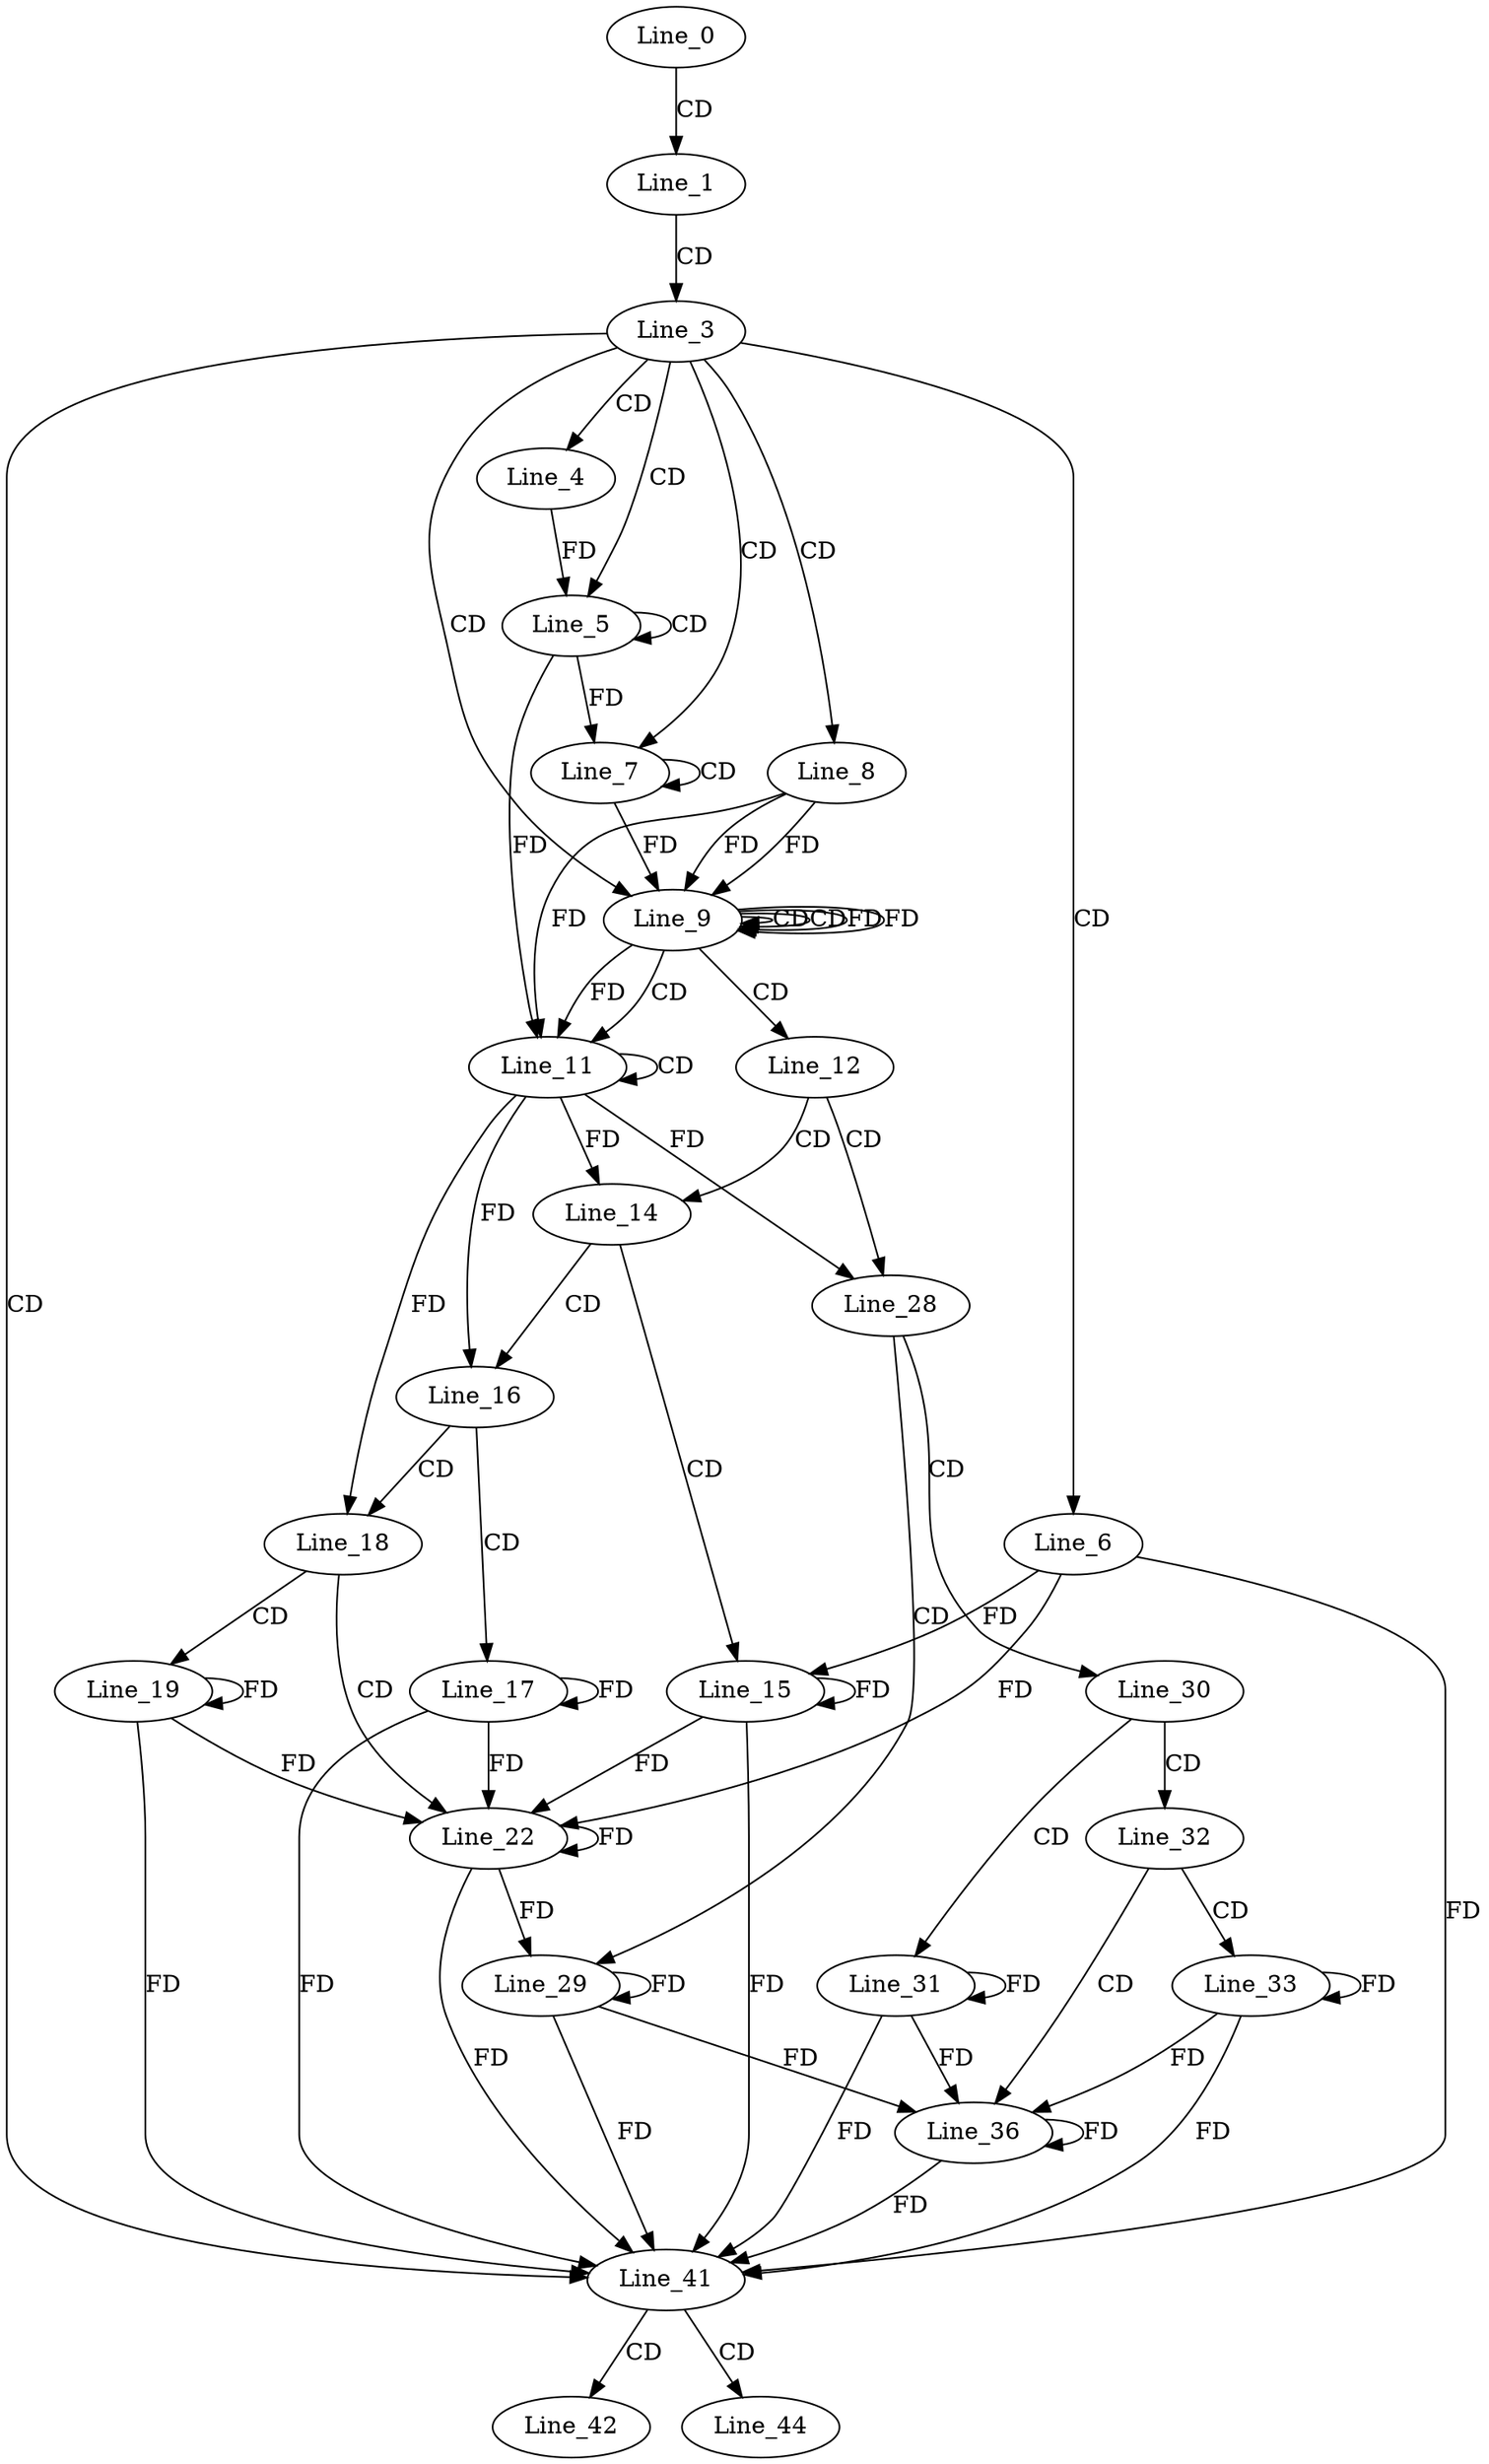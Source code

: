 digraph G {
  Line_0;
  Line_1;
  Line_3;
  Line_4;
  Line_5;
  Line_5;
  Line_6;
  Line_7;
  Line_7;
  Line_8;
  Line_9;
  Line_9;
  Line_9;
  Line_11;
  Line_11;
  Line_12;
  Line_14;
  Line_15;
  Line_16;
  Line_17;
  Line_18;
  Line_19;
  Line_22;
  Line_28;
  Line_29;
  Line_30;
  Line_31;
  Line_32;
  Line_33;
  Line_36;
  Line_41;
  Line_42;
  Line_44;
  Line_0 -> Line_1 [ label="CD" ];
  Line_1 -> Line_3 [ label="CD" ];
  Line_3 -> Line_4 [ label="CD" ];
  Line_3 -> Line_5 [ label="CD" ];
  Line_5 -> Line_5 [ label="CD" ];
  Line_4 -> Line_5 [ label="FD" ];
  Line_3 -> Line_6 [ label="CD" ];
  Line_3 -> Line_7 [ label="CD" ];
  Line_7 -> Line_7 [ label="CD" ];
  Line_5 -> Line_7 [ label="FD" ];
  Line_3 -> Line_8 [ label="CD" ];
  Line_3 -> Line_9 [ label="CD" ];
  Line_9 -> Line_9 [ label="CD" ];
  Line_8 -> Line_9 [ label="FD" ];
  Line_7 -> Line_9 [ label="FD" ];
  Line_9 -> Line_9 [ label="CD" ];
  Line_9 -> Line_9 [ label="FD" ];
  Line_8 -> Line_9 [ label="FD" ];
  Line_9 -> Line_11 [ label="CD" ];
  Line_11 -> Line_11 [ label="CD" ];
  Line_5 -> Line_11 [ label="FD" ];
  Line_9 -> Line_11 [ label="FD" ];
  Line_8 -> Line_11 [ label="FD" ];
  Line_9 -> Line_12 [ label="CD" ];
  Line_12 -> Line_14 [ label="CD" ];
  Line_11 -> Line_14 [ label="FD" ];
  Line_14 -> Line_15 [ label="CD" ];
  Line_15 -> Line_15 [ label="FD" ];
  Line_6 -> Line_15 [ label="FD" ];
  Line_14 -> Line_16 [ label="CD" ];
  Line_11 -> Line_16 [ label="FD" ];
  Line_16 -> Line_17 [ label="CD" ];
  Line_17 -> Line_17 [ label="FD" ];
  Line_16 -> Line_18 [ label="CD" ];
  Line_11 -> Line_18 [ label="FD" ];
  Line_18 -> Line_19 [ label="CD" ];
  Line_19 -> Line_19 [ label="FD" ];
  Line_18 -> Line_22 [ label="CD" ];
  Line_15 -> Line_22 [ label="FD" ];
  Line_17 -> Line_22 [ label="FD" ];
  Line_19 -> Line_22 [ label="FD" ];
  Line_22 -> Line_22 [ label="FD" ];
  Line_6 -> Line_22 [ label="FD" ];
  Line_12 -> Line_28 [ label="CD" ];
  Line_11 -> Line_28 [ label="FD" ];
  Line_28 -> Line_29 [ label="CD" ];
  Line_22 -> Line_29 [ label="FD" ];
  Line_29 -> Line_29 [ label="FD" ];
  Line_28 -> Line_30 [ label="CD" ];
  Line_30 -> Line_31 [ label="CD" ];
  Line_31 -> Line_31 [ label="FD" ];
  Line_30 -> Line_32 [ label="CD" ];
  Line_32 -> Line_33 [ label="CD" ];
  Line_33 -> Line_33 [ label="FD" ];
  Line_32 -> Line_36 [ label="CD" ];
  Line_29 -> Line_36 [ label="FD" ];
  Line_31 -> Line_36 [ label="FD" ];
  Line_33 -> Line_36 [ label="FD" ];
  Line_36 -> Line_36 [ label="FD" ];
  Line_3 -> Line_41 [ label="CD" ];
  Line_15 -> Line_41 [ label="FD" ];
  Line_17 -> Line_41 [ label="FD" ];
  Line_19 -> Line_41 [ label="FD" ];
  Line_22 -> Line_41 [ label="FD" ];
  Line_29 -> Line_41 [ label="FD" ];
  Line_31 -> Line_41 [ label="FD" ];
  Line_33 -> Line_41 [ label="FD" ];
  Line_36 -> Line_41 [ label="FD" ];
  Line_6 -> Line_41 [ label="FD" ];
  Line_41 -> Line_42 [ label="CD" ];
  Line_41 -> Line_44 [ label="CD" ];
  Line_9 -> Line_9 [ label="FD" ];
}
